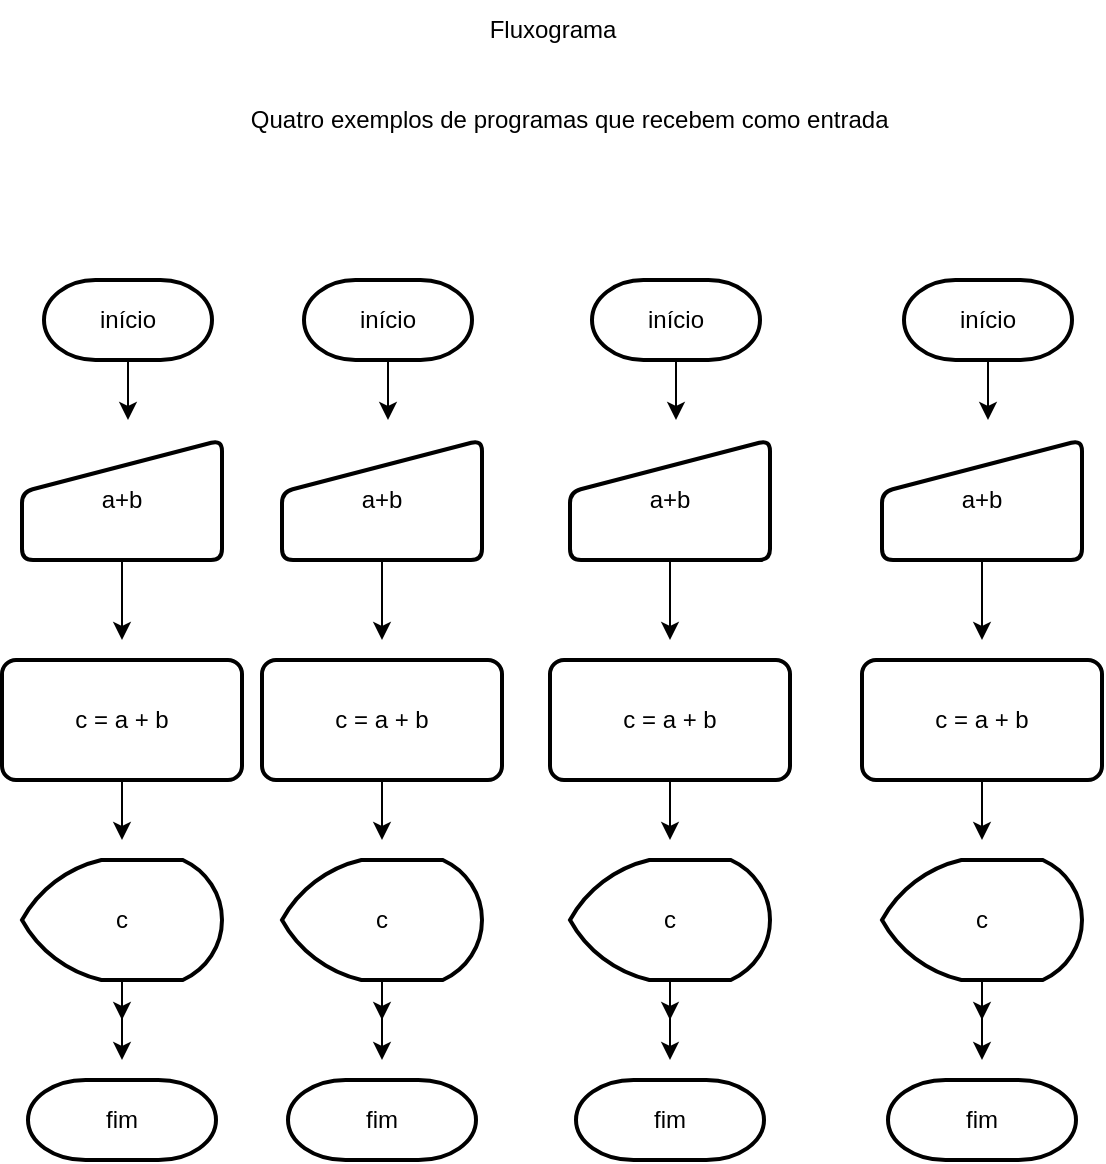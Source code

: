 <mxfile version="20.1.4" type="device"><diagram id="gAj-ovOCSjc0Px5sRq3F" name="Página-1"><mxGraphModel dx="1422" dy="794" grid="1" gridSize="10" guides="1" tooltips="1" connect="1" arrows="1" fold="1" page="1" pageScale="1" pageWidth="827" pageHeight="1169" math="0" shadow="0"><root><mxCell id="0"/><mxCell id="1" parent="0"/><mxCell id="Gr8bpUHz9O0gSI3E_LId-7" style="edgeStyle=orthogonalEdgeStyle;rounded=0;orthogonalLoop=1;jettySize=auto;html=1;" edge="1" parent="1" source="Gr8bpUHz9O0gSI3E_LId-1"><mxGeometry relative="1" as="geometry"><mxPoint x="202" y="230" as="targetPoint"/></mxGeometry></mxCell><mxCell id="Gr8bpUHz9O0gSI3E_LId-1" value="início" style="strokeWidth=2;html=1;shape=mxgraph.flowchart.terminator;whiteSpace=wrap;" vertex="1" parent="1"><mxGeometry x="160" y="160" width="84" height="40" as="geometry"/></mxCell><mxCell id="Gr8bpUHz9O0gSI3E_LId-8" style="edgeStyle=orthogonalEdgeStyle;rounded=0;orthogonalLoop=1;jettySize=auto;html=1;" edge="1" parent="1" source="Gr8bpUHz9O0gSI3E_LId-2"><mxGeometry relative="1" as="geometry"><mxPoint x="199" y="340" as="targetPoint"/></mxGeometry></mxCell><mxCell id="Gr8bpUHz9O0gSI3E_LId-2" value="a+b" style="html=1;strokeWidth=2;shape=manualInput;whiteSpace=wrap;rounded=1;size=26;arcSize=11;" vertex="1" parent="1"><mxGeometry x="149" y="240" width="100" height="60" as="geometry"/></mxCell><mxCell id="Gr8bpUHz9O0gSI3E_LId-9" style="edgeStyle=orthogonalEdgeStyle;rounded=0;orthogonalLoop=1;jettySize=auto;html=1;" edge="1" parent="1" source="Gr8bpUHz9O0gSI3E_LId-4"><mxGeometry relative="1" as="geometry"><mxPoint x="199" y="440" as="targetPoint"/></mxGeometry></mxCell><mxCell id="Gr8bpUHz9O0gSI3E_LId-4" value="c = a + b" style="rounded=1;whiteSpace=wrap;html=1;absoluteArcSize=1;arcSize=14;strokeWidth=2;" vertex="1" parent="1"><mxGeometry x="139" y="350" width="120" height="60" as="geometry"/></mxCell><mxCell id="Gr8bpUHz9O0gSI3E_LId-10" style="edgeStyle=orthogonalEdgeStyle;rounded=0;orthogonalLoop=1;jettySize=auto;html=1;" edge="1" parent="1" source="Gr8bpUHz9O0gSI3E_LId-5"><mxGeometry relative="1" as="geometry"><mxPoint x="199" y="530" as="targetPoint"/></mxGeometry></mxCell><mxCell id="Gr8bpUHz9O0gSI3E_LId-11" style="edgeStyle=orthogonalEdgeStyle;rounded=0;orthogonalLoop=1;jettySize=auto;html=1;" edge="1" parent="1" source="Gr8bpUHz9O0gSI3E_LId-5"><mxGeometry relative="1" as="geometry"><mxPoint x="199" y="550" as="targetPoint"/></mxGeometry></mxCell><mxCell id="Gr8bpUHz9O0gSI3E_LId-5" value="c" style="strokeWidth=2;html=1;shape=mxgraph.flowchart.display;whiteSpace=wrap;" vertex="1" parent="1"><mxGeometry x="149" y="450" width="100" height="60" as="geometry"/></mxCell><mxCell id="Gr8bpUHz9O0gSI3E_LId-6" value="fim" style="strokeWidth=2;html=1;shape=mxgraph.flowchart.terminator;whiteSpace=wrap;" vertex="1" parent="1"><mxGeometry x="152" y="560" width="94" height="40" as="geometry"/></mxCell><mxCell id="Gr8bpUHz9O0gSI3E_LId-12" style="edgeStyle=orthogonalEdgeStyle;rounded=0;orthogonalLoop=1;jettySize=auto;html=1;" edge="1" source="Gr8bpUHz9O0gSI3E_LId-13" parent="1"><mxGeometry relative="1" as="geometry"><mxPoint x="332" y="230" as="targetPoint"/></mxGeometry></mxCell><mxCell id="Gr8bpUHz9O0gSI3E_LId-13" value="início" style="strokeWidth=2;html=1;shape=mxgraph.flowchart.terminator;whiteSpace=wrap;" vertex="1" parent="1"><mxGeometry x="290" y="160" width="84" height="40" as="geometry"/></mxCell><mxCell id="Gr8bpUHz9O0gSI3E_LId-14" style="edgeStyle=orthogonalEdgeStyle;rounded=0;orthogonalLoop=1;jettySize=auto;html=1;" edge="1" source="Gr8bpUHz9O0gSI3E_LId-15" parent="1"><mxGeometry relative="1" as="geometry"><mxPoint x="329" y="340" as="targetPoint"/></mxGeometry></mxCell><mxCell id="Gr8bpUHz9O0gSI3E_LId-15" value="a+b" style="html=1;strokeWidth=2;shape=manualInput;whiteSpace=wrap;rounded=1;size=26;arcSize=11;" vertex="1" parent="1"><mxGeometry x="279" y="240" width="100" height="60" as="geometry"/></mxCell><mxCell id="Gr8bpUHz9O0gSI3E_LId-16" style="edgeStyle=orthogonalEdgeStyle;rounded=0;orthogonalLoop=1;jettySize=auto;html=1;" edge="1" source="Gr8bpUHz9O0gSI3E_LId-17" parent="1"><mxGeometry relative="1" as="geometry"><mxPoint x="329" y="440" as="targetPoint"/></mxGeometry></mxCell><mxCell id="Gr8bpUHz9O0gSI3E_LId-17" value="c = a + b" style="rounded=1;whiteSpace=wrap;html=1;absoluteArcSize=1;arcSize=14;strokeWidth=2;" vertex="1" parent="1"><mxGeometry x="269" y="350" width="120" height="60" as="geometry"/></mxCell><mxCell id="Gr8bpUHz9O0gSI3E_LId-18" style="edgeStyle=orthogonalEdgeStyle;rounded=0;orthogonalLoop=1;jettySize=auto;html=1;" edge="1" source="Gr8bpUHz9O0gSI3E_LId-20" parent="1"><mxGeometry relative="1" as="geometry"><mxPoint x="329" y="530" as="targetPoint"/></mxGeometry></mxCell><mxCell id="Gr8bpUHz9O0gSI3E_LId-19" style="edgeStyle=orthogonalEdgeStyle;rounded=0;orthogonalLoop=1;jettySize=auto;html=1;" edge="1" source="Gr8bpUHz9O0gSI3E_LId-20" parent="1"><mxGeometry relative="1" as="geometry"><mxPoint x="329" y="550" as="targetPoint"/></mxGeometry></mxCell><mxCell id="Gr8bpUHz9O0gSI3E_LId-20" value="c" style="strokeWidth=2;html=1;shape=mxgraph.flowchart.display;whiteSpace=wrap;" vertex="1" parent="1"><mxGeometry x="279" y="450" width="100" height="60" as="geometry"/></mxCell><mxCell id="Gr8bpUHz9O0gSI3E_LId-21" value="fim" style="strokeWidth=2;html=1;shape=mxgraph.flowchart.terminator;whiteSpace=wrap;" vertex="1" parent="1"><mxGeometry x="282" y="560" width="94" height="40" as="geometry"/></mxCell><mxCell id="Gr8bpUHz9O0gSI3E_LId-22" style="edgeStyle=orthogonalEdgeStyle;rounded=0;orthogonalLoop=1;jettySize=auto;html=1;" edge="1" source="Gr8bpUHz9O0gSI3E_LId-23" parent="1"><mxGeometry relative="1" as="geometry"><mxPoint x="476" y="230" as="targetPoint"/></mxGeometry></mxCell><mxCell id="Gr8bpUHz9O0gSI3E_LId-23" value="início" style="strokeWidth=2;html=1;shape=mxgraph.flowchart.terminator;whiteSpace=wrap;" vertex="1" parent="1"><mxGeometry x="434" y="160" width="84" height="40" as="geometry"/></mxCell><mxCell id="Gr8bpUHz9O0gSI3E_LId-24" style="edgeStyle=orthogonalEdgeStyle;rounded=0;orthogonalLoop=1;jettySize=auto;html=1;" edge="1" source="Gr8bpUHz9O0gSI3E_LId-25" parent="1"><mxGeometry relative="1" as="geometry"><mxPoint x="473" y="340" as="targetPoint"/></mxGeometry></mxCell><mxCell id="Gr8bpUHz9O0gSI3E_LId-25" value="a+b" style="html=1;strokeWidth=2;shape=manualInput;whiteSpace=wrap;rounded=1;size=26;arcSize=11;" vertex="1" parent="1"><mxGeometry x="423" y="240" width="100" height="60" as="geometry"/></mxCell><mxCell id="Gr8bpUHz9O0gSI3E_LId-26" style="edgeStyle=orthogonalEdgeStyle;rounded=0;orthogonalLoop=1;jettySize=auto;html=1;" edge="1" source="Gr8bpUHz9O0gSI3E_LId-27" parent="1"><mxGeometry relative="1" as="geometry"><mxPoint x="473" y="440" as="targetPoint"/></mxGeometry></mxCell><mxCell id="Gr8bpUHz9O0gSI3E_LId-27" value="c = a + b" style="rounded=1;whiteSpace=wrap;html=1;absoluteArcSize=1;arcSize=14;strokeWidth=2;" vertex="1" parent="1"><mxGeometry x="413" y="350" width="120" height="60" as="geometry"/></mxCell><mxCell id="Gr8bpUHz9O0gSI3E_LId-28" style="edgeStyle=orthogonalEdgeStyle;rounded=0;orthogonalLoop=1;jettySize=auto;html=1;" edge="1" source="Gr8bpUHz9O0gSI3E_LId-30" parent="1"><mxGeometry relative="1" as="geometry"><mxPoint x="473" y="530" as="targetPoint"/></mxGeometry></mxCell><mxCell id="Gr8bpUHz9O0gSI3E_LId-29" style="edgeStyle=orthogonalEdgeStyle;rounded=0;orthogonalLoop=1;jettySize=auto;html=1;" edge="1" source="Gr8bpUHz9O0gSI3E_LId-30" parent="1"><mxGeometry relative="1" as="geometry"><mxPoint x="473" y="550" as="targetPoint"/></mxGeometry></mxCell><mxCell id="Gr8bpUHz9O0gSI3E_LId-30" value="c" style="strokeWidth=2;html=1;shape=mxgraph.flowchart.display;whiteSpace=wrap;" vertex="1" parent="1"><mxGeometry x="423" y="450" width="100" height="60" as="geometry"/></mxCell><mxCell id="Gr8bpUHz9O0gSI3E_LId-31" value="fim" style="strokeWidth=2;html=1;shape=mxgraph.flowchart.terminator;whiteSpace=wrap;" vertex="1" parent="1"><mxGeometry x="426" y="560" width="94" height="40" as="geometry"/></mxCell><mxCell id="Gr8bpUHz9O0gSI3E_LId-32" style="edgeStyle=orthogonalEdgeStyle;rounded=0;orthogonalLoop=1;jettySize=auto;html=1;" edge="1" source="Gr8bpUHz9O0gSI3E_LId-33" parent="1"><mxGeometry relative="1" as="geometry"><mxPoint x="632" y="230" as="targetPoint"/></mxGeometry></mxCell><mxCell id="Gr8bpUHz9O0gSI3E_LId-33" value="início" style="strokeWidth=2;html=1;shape=mxgraph.flowchart.terminator;whiteSpace=wrap;" vertex="1" parent="1"><mxGeometry x="590" y="160" width="84" height="40" as="geometry"/></mxCell><mxCell id="Gr8bpUHz9O0gSI3E_LId-34" style="edgeStyle=orthogonalEdgeStyle;rounded=0;orthogonalLoop=1;jettySize=auto;html=1;" edge="1" source="Gr8bpUHz9O0gSI3E_LId-35" parent="1"><mxGeometry relative="1" as="geometry"><mxPoint x="629" y="340" as="targetPoint"/></mxGeometry></mxCell><mxCell id="Gr8bpUHz9O0gSI3E_LId-35" value="a+b" style="html=1;strokeWidth=2;shape=manualInput;whiteSpace=wrap;rounded=1;size=26;arcSize=11;" vertex="1" parent="1"><mxGeometry x="579" y="240" width="100" height="60" as="geometry"/></mxCell><mxCell id="Gr8bpUHz9O0gSI3E_LId-36" style="edgeStyle=orthogonalEdgeStyle;rounded=0;orthogonalLoop=1;jettySize=auto;html=1;" edge="1" source="Gr8bpUHz9O0gSI3E_LId-37" parent="1"><mxGeometry relative="1" as="geometry"><mxPoint x="629" y="440" as="targetPoint"/></mxGeometry></mxCell><mxCell id="Gr8bpUHz9O0gSI3E_LId-37" value="c = a + b" style="rounded=1;whiteSpace=wrap;html=1;absoluteArcSize=1;arcSize=14;strokeWidth=2;" vertex="1" parent="1"><mxGeometry x="569" y="350" width="120" height="60" as="geometry"/></mxCell><mxCell id="Gr8bpUHz9O0gSI3E_LId-38" style="edgeStyle=orthogonalEdgeStyle;rounded=0;orthogonalLoop=1;jettySize=auto;html=1;" edge="1" source="Gr8bpUHz9O0gSI3E_LId-40" parent="1"><mxGeometry relative="1" as="geometry"><mxPoint x="629" y="530" as="targetPoint"/></mxGeometry></mxCell><mxCell id="Gr8bpUHz9O0gSI3E_LId-39" style="edgeStyle=orthogonalEdgeStyle;rounded=0;orthogonalLoop=1;jettySize=auto;html=1;" edge="1" source="Gr8bpUHz9O0gSI3E_LId-40" parent="1"><mxGeometry relative="1" as="geometry"><mxPoint x="629" y="550" as="targetPoint"/></mxGeometry></mxCell><mxCell id="Gr8bpUHz9O0gSI3E_LId-40" value="c" style="strokeWidth=2;html=1;shape=mxgraph.flowchart.display;whiteSpace=wrap;" vertex="1" parent="1"><mxGeometry x="579" y="450" width="100" height="60" as="geometry"/></mxCell><mxCell id="Gr8bpUHz9O0gSI3E_LId-41" value="fim" style="strokeWidth=2;html=1;shape=mxgraph.flowchart.terminator;whiteSpace=wrap;" vertex="1" parent="1"><mxGeometry x="582" y="560" width="94" height="40" as="geometry"/></mxCell><mxCell id="Gr8bpUHz9O0gSI3E_LId-42" value="Fluxograma" style="text;html=1;align=center;verticalAlign=middle;resizable=0;points=[];autosize=1;strokeColor=none;fillColor=none;" vertex="1" parent="1"><mxGeometry x="369" y="20" width="90" height="30" as="geometry"/></mxCell><mxCell id="Gr8bpUHz9O0gSI3E_LId-43" value="Quatro exemplos de programas que recebem como entrada&amp;nbsp;" style="text;html=1;align=center;verticalAlign=middle;resizable=0;points=[];autosize=1;strokeColor=none;fillColor=none;" vertex="1" parent="1"><mxGeometry x="249" y="65" width="350" height="30" as="geometry"/></mxCell></root></mxGraphModel></diagram></mxfile>
